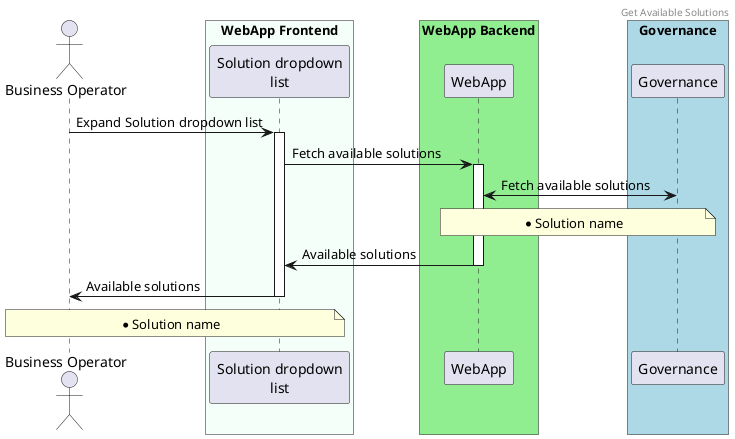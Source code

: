 @startuml
header Get Available Solutions

actor BO as "Business Operator"

box "WebApp Frontend" #MintCream
    participant Frontend as "Solution dropdown\nlist"
end box

box "WebApp Backend" #LightGreen
    participant Backend as "WebApp"
end box

box "Governance" #LightBlue
    participant G as "Governance"
end box

BO -> Frontend : Expand Solution dropdown list

activate Frontend
Frontend -> Backend : Fetch available solutions

activate Backend
Backend <-> G : Fetch available solutions
note over Backend, G
    * Solution name
end note

Backend -> Frontend : Available solutions
deactivate Backend

Frontend -> BO: Available solutions
deactivate Frontend
note over Frontend, BO
    * Solution name
end note

@enduml
